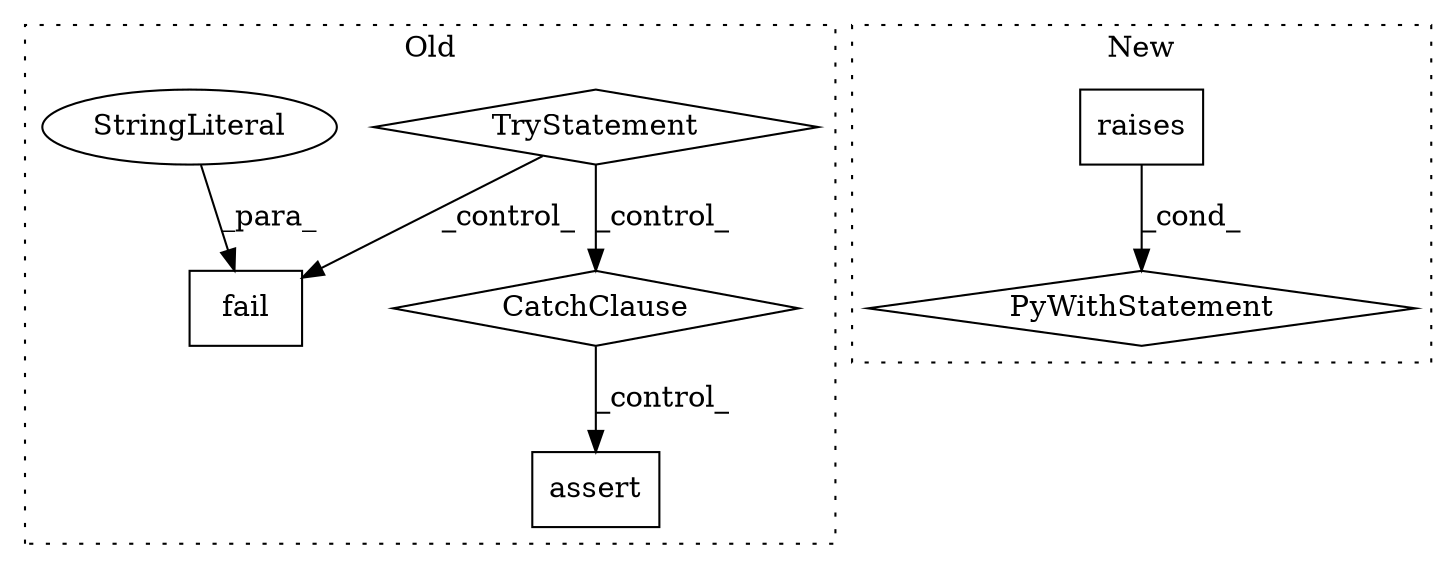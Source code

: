 digraph G {
subgraph cluster0 {
1 [label="fail" a="32" s="2781,2804" l="5,1" shape="box"];
3 [label="TryStatement" a="54" s="2703" l="4" shape="diamond"];
5 [label="CatchClause" a="12" s="2814,2836" l="11,2" shape="diamond"];
6 [label="StringLiteral" a="45" s="2786" l="18" shape="ellipse"];
7 [label="assert" a="32" s="2914,2958" l="9,1" shape="box"];
label = "Old";
style="dotted";
}
subgraph cluster1 {
2 [label="raises" a="32" s="2666,2719" l="7,1" shape="box"];
4 [label="PyWithStatement" a="104" s="2649,2720" l="10,2" shape="diamond"];
label = "New";
style="dotted";
}
2 -> 4 [label="_cond_"];
3 -> 5 [label="_control_"];
3 -> 1 [label="_control_"];
5 -> 7 [label="_control_"];
6 -> 1 [label="_para_"];
}